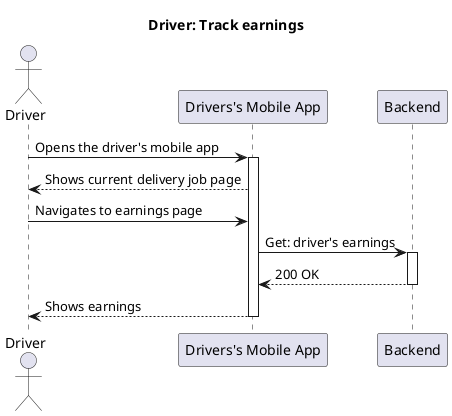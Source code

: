 @startuml

title "Driver: Track earnings"

actor Driver as D
participant "Drivers's Mobile App" as App

participant Backend

D -> App ++: Opens the driver's mobile app
D <-- App: Shows current delivery job page
D -> App: Navigates to earnings page
App -> Backend ++: Get: driver's earnings
App <-- Backend--: 200 OK
D <-- App--: Shows earnings

@enduml
